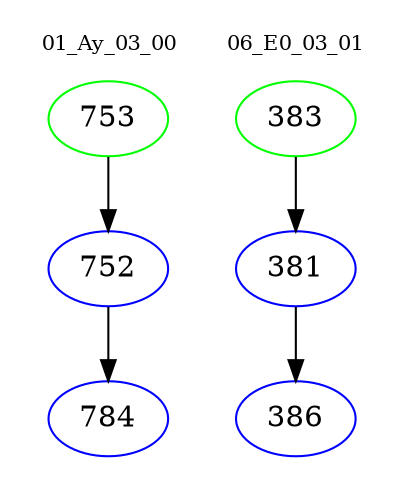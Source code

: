 digraph{
subgraph cluster_0 {
color = white
label = "01_Ay_03_00";
fontsize=10;
T0_753 [label="753", color="green"]
T0_753 -> T0_752 [color="black"]
T0_752 [label="752", color="blue"]
T0_752 -> T0_784 [color="black"]
T0_784 [label="784", color="blue"]
}
subgraph cluster_1 {
color = white
label = "06_E0_03_01";
fontsize=10;
T1_383 [label="383", color="green"]
T1_383 -> T1_381 [color="black"]
T1_381 [label="381", color="blue"]
T1_381 -> T1_386 [color="black"]
T1_386 [label="386", color="blue"]
}
}
